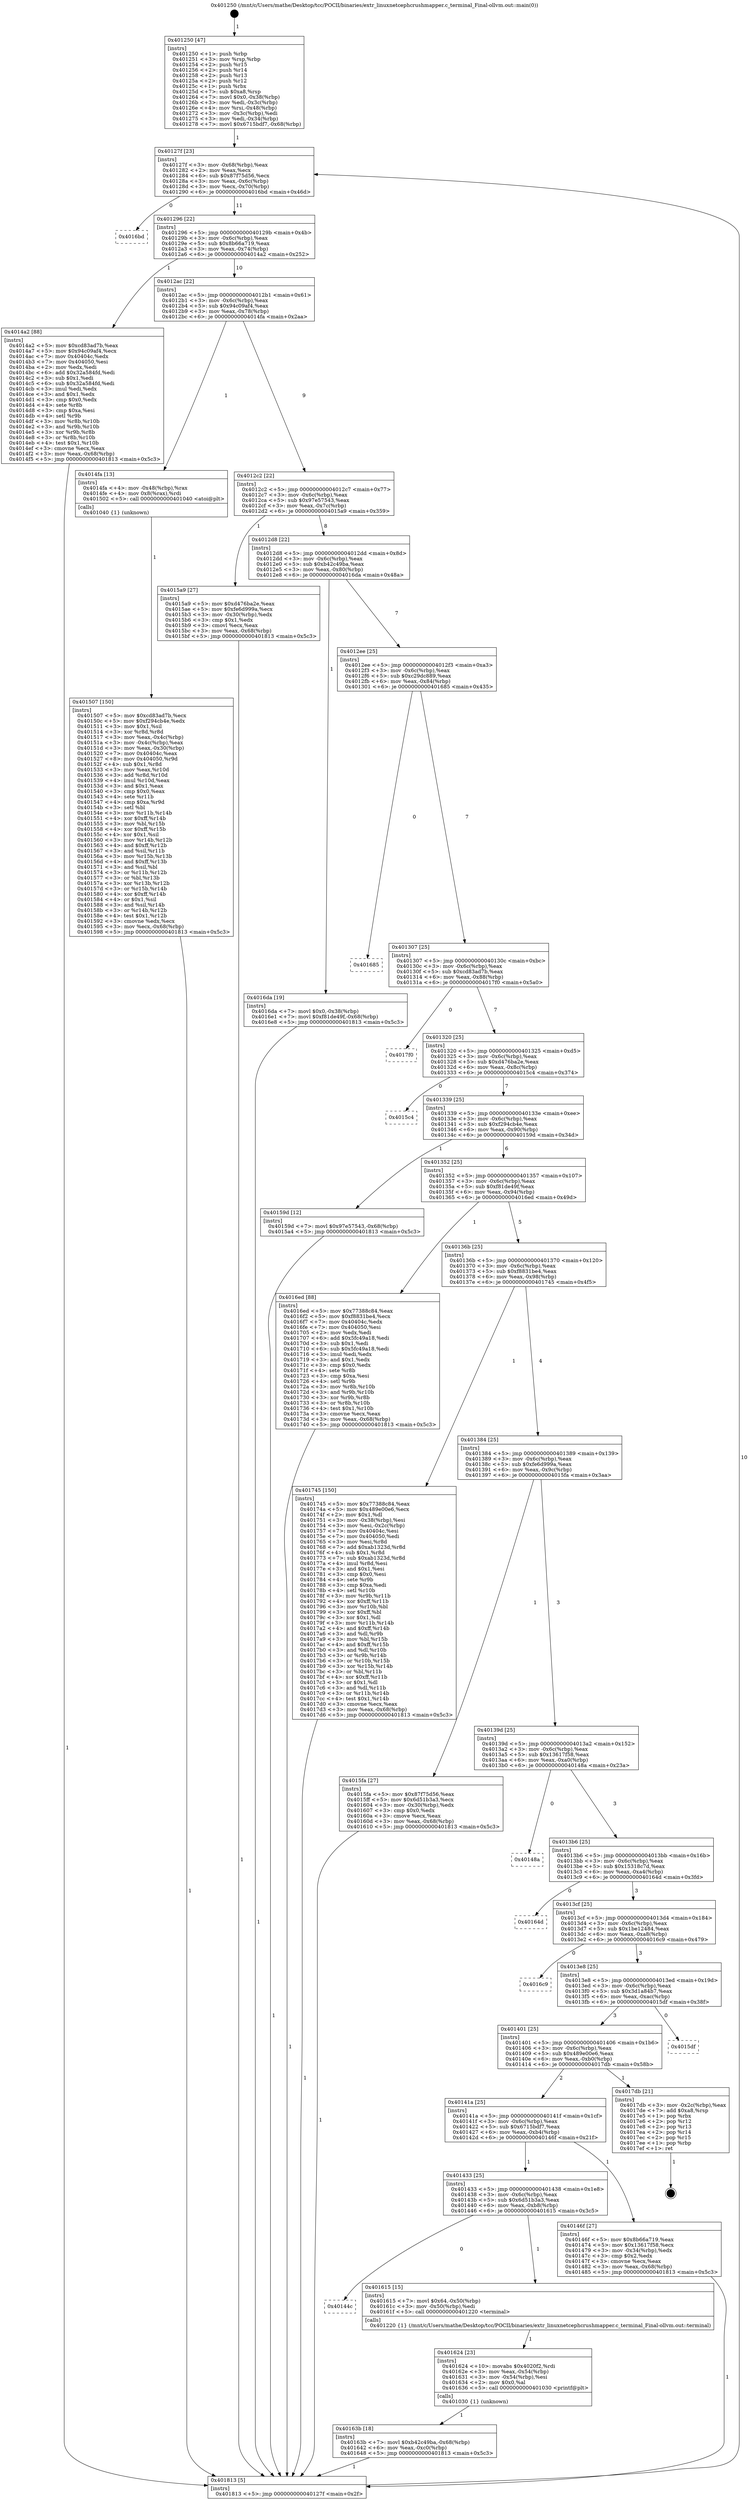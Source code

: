 digraph "0x401250" {
  label = "0x401250 (/mnt/c/Users/mathe/Desktop/tcc/POCII/binaries/extr_linuxnetcephcrushmapper.c_terminal_Final-ollvm.out::main(0))"
  labelloc = "t"
  node[shape=record]

  Entry [label="",width=0.3,height=0.3,shape=circle,fillcolor=black,style=filled]
  "0x40127f" [label="{
     0x40127f [23]\l
     | [instrs]\l
     &nbsp;&nbsp;0x40127f \<+3\>: mov -0x68(%rbp),%eax\l
     &nbsp;&nbsp;0x401282 \<+2\>: mov %eax,%ecx\l
     &nbsp;&nbsp;0x401284 \<+6\>: sub $0x87f75d56,%ecx\l
     &nbsp;&nbsp;0x40128a \<+3\>: mov %eax,-0x6c(%rbp)\l
     &nbsp;&nbsp;0x40128d \<+3\>: mov %ecx,-0x70(%rbp)\l
     &nbsp;&nbsp;0x401290 \<+6\>: je 00000000004016bd \<main+0x46d\>\l
  }"]
  "0x4016bd" [label="{
     0x4016bd\l
  }", style=dashed]
  "0x401296" [label="{
     0x401296 [22]\l
     | [instrs]\l
     &nbsp;&nbsp;0x401296 \<+5\>: jmp 000000000040129b \<main+0x4b\>\l
     &nbsp;&nbsp;0x40129b \<+3\>: mov -0x6c(%rbp),%eax\l
     &nbsp;&nbsp;0x40129e \<+5\>: sub $0x8b66a719,%eax\l
     &nbsp;&nbsp;0x4012a3 \<+3\>: mov %eax,-0x74(%rbp)\l
     &nbsp;&nbsp;0x4012a6 \<+6\>: je 00000000004014a2 \<main+0x252\>\l
  }"]
  Exit [label="",width=0.3,height=0.3,shape=circle,fillcolor=black,style=filled,peripheries=2]
  "0x4014a2" [label="{
     0x4014a2 [88]\l
     | [instrs]\l
     &nbsp;&nbsp;0x4014a2 \<+5\>: mov $0xcd83ad7b,%eax\l
     &nbsp;&nbsp;0x4014a7 \<+5\>: mov $0x94c09af4,%ecx\l
     &nbsp;&nbsp;0x4014ac \<+7\>: mov 0x40404c,%edx\l
     &nbsp;&nbsp;0x4014b3 \<+7\>: mov 0x404050,%esi\l
     &nbsp;&nbsp;0x4014ba \<+2\>: mov %edx,%edi\l
     &nbsp;&nbsp;0x4014bc \<+6\>: add $0x32a584fd,%edi\l
     &nbsp;&nbsp;0x4014c2 \<+3\>: sub $0x1,%edi\l
     &nbsp;&nbsp;0x4014c5 \<+6\>: sub $0x32a584fd,%edi\l
     &nbsp;&nbsp;0x4014cb \<+3\>: imul %edi,%edx\l
     &nbsp;&nbsp;0x4014ce \<+3\>: and $0x1,%edx\l
     &nbsp;&nbsp;0x4014d1 \<+3\>: cmp $0x0,%edx\l
     &nbsp;&nbsp;0x4014d4 \<+4\>: sete %r8b\l
     &nbsp;&nbsp;0x4014d8 \<+3\>: cmp $0xa,%esi\l
     &nbsp;&nbsp;0x4014db \<+4\>: setl %r9b\l
     &nbsp;&nbsp;0x4014df \<+3\>: mov %r8b,%r10b\l
     &nbsp;&nbsp;0x4014e2 \<+3\>: and %r9b,%r10b\l
     &nbsp;&nbsp;0x4014e5 \<+3\>: xor %r9b,%r8b\l
     &nbsp;&nbsp;0x4014e8 \<+3\>: or %r8b,%r10b\l
     &nbsp;&nbsp;0x4014eb \<+4\>: test $0x1,%r10b\l
     &nbsp;&nbsp;0x4014ef \<+3\>: cmovne %ecx,%eax\l
     &nbsp;&nbsp;0x4014f2 \<+3\>: mov %eax,-0x68(%rbp)\l
     &nbsp;&nbsp;0x4014f5 \<+5\>: jmp 0000000000401813 \<main+0x5c3\>\l
  }"]
  "0x4012ac" [label="{
     0x4012ac [22]\l
     | [instrs]\l
     &nbsp;&nbsp;0x4012ac \<+5\>: jmp 00000000004012b1 \<main+0x61\>\l
     &nbsp;&nbsp;0x4012b1 \<+3\>: mov -0x6c(%rbp),%eax\l
     &nbsp;&nbsp;0x4012b4 \<+5\>: sub $0x94c09af4,%eax\l
     &nbsp;&nbsp;0x4012b9 \<+3\>: mov %eax,-0x78(%rbp)\l
     &nbsp;&nbsp;0x4012bc \<+6\>: je 00000000004014fa \<main+0x2aa\>\l
  }"]
  "0x40163b" [label="{
     0x40163b [18]\l
     | [instrs]\l
     &nbsp;&nbsp;0x40163b \<+7\>: movl $0xb42c49ba,-0x68(%rbp)\l
     &nbsp;&nbsp;0x401642 \<+6\>: mov %eax,-0xc0(%rbp)\l
     &nbsp;&nbsp;0x401648 \<+5\>: jmp 0000000000401813 \<main+0x5c3\>\l
  }"]
  "0x4014fa" [label="{
     0x4014fa [13]\l
     | [instrs]\l
     &nbsp;&nbsp;0x4014fa \<+4\>: mov -0x48(%rbp),%rax\l
     &nbsp;&nbsp;0x4014fe \<+4\>: mov 0x8(%rax),%rdi\l
     &nbsp;&nbsp;0x401502 \<+5\>: call 0000000000401040 \<atoi@plt\>\l
     | [calls]\l
     &nbsp;&nbsp;0x401040 \{1\} (unknown)\l
  }"]
  "0x4012c2" [label="{
     0x4012c2 [22]\l
     | [instrs]\l
     &nbsp;&nbsp;0x4012c2 \<+5\>: jmp 00000000004012c7 \<main+0x77\>\l
     &nbsp;&nbsp;0x4012c7 \<+3\>: mov -0x6c(%rbp),%eax\l
     &nbsp;&nbsp;0x4012ca \<+5\>: sub $0x97e57543,%eax\l
     &nbsp;&nbsp;0x4012cf \<+3\>: mov %eax,-0x7c(%rbp)\l
     &nbsp;&nbsp;0x4012d2 \<+6\>: je 00000000004015a9 \<main+0x359\>\l
  }"]
  "0x401624" [label="{
     0x401624 [23]\l
     | [instrs]\l
     &nbsp;&nbsp;0x401624 \<+10\>: movabs $0x4020f2,%rdi\l
     &nbsp;&nbsp;0x40162e \<+3\>: mov %eax,-0x54(%rbp)\l
     &nbsp;&nbsp;0x401631 \<+3\>: mov -0x54(%rbp),%esi\l
     &nbsp;&nbsp;0x401634 \<+2\>: mov $0x0,%al\l
     &nbsp;&nbsp;0x401636 \<+5\>: call 0000000000401030 \<printf@plt\>\l
     | [calls]\l
     &nbsp;&nbsp;0x401030 \{1\} (unknown)\l
  }"]
  "0x4015a9" [label="{
     0x4015a9 [27]\l
     | [instrs]\l
     &nbsp;&nbsp;0x4015a9 \<+5\>: mov $0xd476ba2e,%eax\l
     &nbsp;&nbsp;0x4015ae \<+5\>: mov $0xfe6d999a,%ecx\l
     &nbsp;&nbsp;0x4015b3 \<+3\>: mov -0x30(%rbp),%edx\l
     &nbsp;&nbsp;0x4015b6 \<+3\>: cmp $0x1,%edx\l
     &nbsp;&nbsp;0x4015b9 \<+3\>: cmovl %ecx,%eax\l
     &nbsp;&nbsp;0x4015bc \<+3\>: mov %eax,-0x68(%rbp)\l
     &nbsp;&nbsp;0x4015bf \<+5\>: jmp 0000000000401813 \<main+0x5c3\>\l
  }"]
  "0x4012d8" [label="{
     0x4012d8 [22]\l
     | [instrs]\l
     &nbsp;&nbsp;0x4012d8 \<+5\>: jmp 00000000004012dd \<main+0x8d\>\l
     &nbsp;&nbsp;0x4012dd \<+3\>: mov -0x6c(%rbp),%eax\l
     &nbsp;&nbsp;0x4012e0 \<+5\>: sub $0xb42c49ba,%eax\l
     &nbsp;&nbsp;0x4012e5 \<+3\>: mov %eax,-0x80(%rbp)\l
     &nbsp;&nbsp;0x4012e8 \<+6\>: je 00000000004016da \<main+0x48a\>\l
  }"]
  "0x40144c" [label="{
     0x40144c\l
  }", style=dashed]
  "0x4016da" [label="{
     0x4016da [19]\l
     | [instrs]\l
     &nbsp;&nbsp;0x4016da \<+7\>: movl $0x0,-0x38(%rbp)\l
     &nbsp;&nbsp;0x4016e1 \<+7\>: movl $0xf81de49f,-0x68(%rbp)\l
     &nbsp;&nbsp;0x4016e8 \<+5\>: jmp 0000000000401813 \<main+0x5c3\>\l
  }"]
  "0x4012ee" [label="{
     0x4012ee [25]\l
     | [instrs]\l
     &nbsp;&nbsp;0x4012ee \<+5\>: jmp 00000000004012f3 \<main+0xa3\>\l
     &nbsp;&nbsp;0x4012f3 \<+3\>: mov -0x6c(%rbp),%eax\l
     &nbsp;&nbsp;0x4012f6 \<+5\>: sub $0xc29dc889,%eax\l
     &nbsp;&nbsp;0x4012fb \<+6\>: mov %eax,-0x84(%rbp)\l
     &nbsp;&nbsp;0x401301 \<+6\>: je 0000000000401685 \<main+0x435\>\l
  }"]
  "0x401615" [label="{
     0x401615 [15]\l
     | [instrs]\l
     &nbsp;&nbsp;0x401615 \<+7\>: movl $0x64,-0x50(%rbp)\l
     &nbsp;&nbsp;0x40161c \<+3\>: mov -0x50(%rbp),%edi\l
     &nbsp;&nbsp;0x40161f \<+5\>: call 0000000000401220 \<terminal\>\l
     | [calls]\l
     &nbsp;&nbsp;0x401220 \{1\} (/mnt/c/Users/mathe/Desktop/tcc/POCII/binaries/extr_linuxnetcephcrushmapper.c_terminal_Final-ollvm.out::terminal)\l
  }"]
  "0x401685" [label="{
     0x401685\l
  }", style=dashed]
  "0x401307" [label="{
     0x401307 [25]\l
     | [instrs]\l
     &nbsp;&nbsp;0x401307 \<+5\>: jmp 000000000040130c \<main+0xbc\>\l
     &nbsp;&nbsp;0x40130c \<+3\>: mov -0x6c(%rbp),%eax\l
     &nbsp;&nbsp;0x40130f \<+5\>: sub $0xcd83ad7b,%eax\l
     &nbsp;&nbsp;0x401314 \<+6\>: mov %eax,-0x88(%rbp)\l
     &nbsp;&nbsp;0x40131a \<+6\>: je 00000000004017f0 \<main+0x5a0\>\l
  }"]
  "0x401507" [label="{
     0x401507 [150]\l
     | [instrs]\l
     &nbsp;&nbsp;0x401507 \<+5\>: mov $0xcd83ad7b,%ecx\l
     &nbsp;&nbsp;0x40150c \<+5\>: mov $0xf294cb4e,%edx\l
     &nbsp;&nbsp;0x401511 \<+3\>: mov $0x1,%sil\l
     &nbsp;&nbsp;0x401514 \<+3\>: xor %r8d,%r8d\l
     &nbsp;&nbsp;0x401517 \<+3\>: mov %eax,-0x4c(%rbp)\l
     &nbsp;&nbsp;0x40151a \<+3\>: mov -0x4c(%rbp),%eax\l
     &nbsp;&nbsp;0x40151d \<+3\>: mov %eax,-0x30(%rbp)\l
     &nbsp;&nbsp;0x401520 \<+7\>: mov 0x40404c,%eax\l
     &nbsp;&nbsp;0x401527 \<+8\>: mov 0x404050,%r9d\l
     &nbsp;&nbsp;0x40152f \<+4\>: sub $0x1,%r8d\l
     &nbsp;&nbsp;0x401533 \<+3\>: mov %eax,%r10d\l
     &nbsp;&nbsp;0x401536 \<+3\>: add %r8d,%r10d\l
     &nbsp;&nbsp;0x401539 \<+4\>: imul %r10d,%eax\l
     &nbsp;&nbsp;0x40153d \<+3\>: and $0x1,%eax\l
     &nbsp;&nbsp;0x401540 \<+3\>: cmp $0x0,%eax\l
     &nbsp;&nbsp;0x401543 \<+4\>: sete %r11b\l
     &nbsp;&nbsp;0x401547 \<+4\>: cmp $0xa,%r9d\l
     &nbsp;&nbsp;0x40154b \<+3\>: setl %bl\l
     &nbsp;&nbsp;0x40154e \<+3\>: mov %r11b,%r14b\l
     &nbsp;&nbsp;0x401551 \<+4\>: xor $0xff,%r14b\l
     &nbsp;&nbsp;0x401555 \<+3\>: mov %bl,%r15b\l
     &nbsp;&nbsp;0x401558 \<+4\>: xor $0xff,%r15b\l
     &nbsp;&nbsp;0x40155c \<+4\>: xor $0x1,%sil\l
     &nbsp;&nbsp;0x401560 \<+3\>: mov %r14b,%r12b\l
     &nbsp;&nbsp;0x401563 \<+4\>: and $0xff,%r12b\l
     &nbsp;&nbsp;0x401567 \<+3\>: and %sil,%r11b\l
     &nbsp;&nbsp;0x40156a \<+3\>: mov %r15b,%r13b\l
     &nbsp;&nbsp;0x40156d \<+4\>: and $0xff,%r13b\l
     &nbsp;&nbsp;0x401571 \<+3\>: and %sil,%bl\l
     &nbsp;&nbsp;0x401574 \<+3\>: or %r11b,%r12b\l
     &nbsp;&nbsp;0x401577 \<+3\>: or %bl,%r13b\l
     &nbsp;&nbsp;0x40157a \<+3\>: xor %r13b,%r12b\l
     &nbsp;&nbsp;0x40157d \<+3\>: or %r15b,%r14b\l
     &nbsp;&nbsp;0x401580 \<+4\>: xor $0xff,%r14b\l
     &nbsp;&nbsp;0x401584 \<+4\>: or $0x1,%sil\l
     &nbsp;&nbsp;0x401588 \<+3\>: and %sil,%r14b\l
     &nbsp;&nbsp;0x40158b \<+3\>: or %r14b,%r12b\l
     &nbsp;&nbsp;0x40158e \<+4\>: test $0x1,%r12b\l
     &nbsp;&nbsp;0x401592 \<+3\>: cmovne %edx,%ecx\l
     &nbsp;&nbsp;0x401595 \<+3\>: mov %ecx,-0x68(%rbp)\l
     &nbsp;&nbsp;0x401598 \<+5\>: jmp 0000000000401813 \<main+0x5c3\>\l
  }"]
  "0x4017f0" [label="{
     0x4017f0\l
  }", style=dashed]
  "0x401320" [label="{
     0x401320 [25]\l
     | [instrs]\l
     &nbsp;&nbsp;0x401320 \<+5\>: jmp 0000000000401325 \<main+0xd5\>\l
     &nbsp;&nbsp;0x401325 \<+3\>: mov -0x6c(%rbp),%eax\l
     &nbsp;&nbsp;0x401328 \<+5\>: sub $0xd476ba2e,%eax\l
     &nbsp;&nbsp;0x40132d \<+6\>: mov %eax,-0x8c(%rbp)\l
     &nbsp;&nbsp;0x401333 \<+6\>: je 00000000004015c4 \<main+0x374\>\l
  }"]
  "0x401250" [label="{
     0x401250 [47]\l
     | [instrs]\l
     &nbsp;&nbsp;0x401250 \<+1\>: push %rbp\l
     &nbsp;&nbsp;0x401251 \<+3\>: mov %rsp,%rbp\l
     &nbsp;&nbsp;0x401254 \<+2\>: push %r15\l
     &nbsp;&nbsp;0x401256 \<+2\>: push %r14\l
     &nbsp;&nbsp;0x401258 \<+2\>: push %r13\l
     &nbsp;&nbsp;0x40125a \<+2\>: push %r12\l
     &nbsp;&nbsp;0x40125c \<+1\>: push %rbx\l
     &nbsp;&nbsp;0x40125d \<+7\>: sub $0xa8,%rsp\l
     &nbsp;&nbsp;0x401264 \<+7\>: movl $0x0,-0x38(%rbp)\l
     &nbsp;&nbsp;0x40126b \<+3\>: mov %edi,-0x3c(%rbp)\l
     &nbsp;&nbsp;0x40126e \<+4\>: mov %rsi,-0x48(%rbp)\l
     &nbsp;&nbsp;0x401272 \<+3\>: mov -0x3c(%rbp),%edi\l
     &nbsp;&nbsp;0x401275 \<+3\>: mov %edi,-0x34(%rbp)\l
     &nbsp;&nbsp;0x401278 \<+7\>: movl $0x6715bdf7,-0x68(%rbp)\l
  }"]
  "0x4015c4" [label="{
     0x4015c4\l
  }", style=dashed]
  "0x401339" [label="{
     0x401339 [25]\l
     | [instrs]\l
     &nbsp;&nbsp;0x401339 \<+5\>: jmp 000000000040133e \<main+0xee\>\l
     &nbsp;&nbsp;0x40133e \<+3\>: mov -0x6c(%rbp),%eax\l
     &nbsp;&nbsp;0x401341 \<+5\>: sub $0xf294cb4e,%eax\l
     &nbsp;&nbsp;0x401346 \<+6\>: mov %eax,-0x90(%rbp)\l
     &nbsp;&nbsp;0x40134c \<+6\>: je 000000000040159d \<main+0x34d\>\l
  }"]
  "0x401813" [label="{
     0x401813 [5]\l
     | [instrs]\l
     &nbsp;&nbsp;0x401813 \<+5\>: jmp 000000000040127f \<main+0x2f\>\l
  }"]
  "0x40159d" [label="{
     0x40159d [12]\l
     | [instrs]\l
     &nbsp;&nbsp;0x40159d \<+7\>: movl $0x97e57543,-0x68(%rbp)\l
     &nbsp;&nbsp;0x4015a4 \<+5\>: jmp 0000000000401813 \<main+0x5c3\>\l
  }"]
  "0x401352" [label="{
     0x401352 [25]\l
     | [instrs]\l
     &nbsp;&nbsp;0x401352 \<+5\>: jmp 0000000000401357 \<main+0x107\>\l
     &nbsp;&nbsp;0x401357 \<+3\>: mov -0x6c(%rbp),%eax\l
     &nbsp;&nbsp;0x40135a \<+5\>: sub $0xf81de49f,%eax\l
     &nbsp;&nbsp;0x40135f \<+6\>: mov %eax,-0x94(%rbp)\l
     &nbsp;&nbsp;0x401365 \<+6\>: je 00000000004016ed \<main+0x49d\>\l
  }"]
  "0x401433" [label="{
     0x401433 [25]\l
     | [instrs]\l
     &nbsp;&nbsp;0x401433 \<+5\>: jmp 0000000000401438 \<main+0x1e8\>\l
     &nbsp;&nbsp;0x401438 \<+3\>: mov -0x6c(%rbp),%eax\l
     &nbsp;&nbsp;0x40143b \<+5\>: sub $0x6d51b3a3,%eax\l
     &nbsp;&nbsp;0x401440 \<+6\>: mov %eax,-0xb8(%rbp)\l
     &nbsp;&nbsp;0x401446 \<+6\>: je 0000000000401615 \<main+0x3c5\>\l
  }"]
  "0x4016ed" [label="{
     0x4016ed [88]\l
     | [instrs]\l
     &nbsp;&nbsp;0x4016ed \<+5\>: mov $0x77388c84,%eax\l
     &nbsp;&nbsp;0x4016f2 \<+5\>: mov $0xf8831be4,%ecx\l
     &nbsp;&nbsp;0x4016f7 \<+7\>: mov 0x40404c,%edx\l
     &nbsp;&nbsp;0x4016fe \<+7\>: mov 0x404050,%esi\l
     &nbsp;&nbsp;0x401705 \<+2\>: mov %edx,%edi\l
     &nbsp;&nbsp;0x401707 \<+6\>: add $0x5fc49a18,%edi\l
     &nbsp;&nbsp;0x40170d \<+3\>: sub $0x1,%edi\l
     &nbsp;&nbsp;0x401710 \<+6\>: sub $0x5fc49a18,%edi\l
     &nbsp;&nbsp;0x401716 \<+3\>: imul %edi,%edx\l
     &nbsp;&nbsp;0x401719 \<+3\>: and $0x1,%edx\l
     &nbsp;&nbsp;0x40171c \<+3\>: cmp $0x0,%edx\l
     &nbsp;&nbsp;0x40171f \<+4\>: sete %r8b\l
     &nbsp;&nbsp;0x401723 \<+3\>: cmp $0xa,%esi\l
     &nbsp;&nbsp;0x401726 \<+4\>: setl %r9b\l
     &nbsp;&nbsp;0x40172a \<+3\>: mov %r8b,%r10b\l
     &nbsp;&nbsp;0x40172d \<+3\>: and %r9b,%r10b\l
     &nbsp;&nbsp;0x401730 \<+3\>: xor %r9b,%r8b\l
     &nbsp;&nbsp;0x401733 \<+3\>: or %r8b,%r10b\l
     &nbsp;&nbsp;0x401736 \<+4\>: test $0x1,%r10b\l
     &nbsp;&nbsp;0x40173a \<+3\>: cmovne %ecx,%eax\l
     &nbsp;&nbsp;0x40173d \<+3\>: mov %eax,-0x68(%rbp)\l
     &nbsp;&nbsp;0x401740 \<+5\>: jmp 0000000000401813 \<main+0x5c3\>\l
  }"]
  "0x40136b" [label="{
     0x40136b [25]\l
     | [instrs]\l
     &nbsp;&nbsp;0x40136b \<+5\>: jmp 0000000000401370 \<main+0x120\>\l
     &nbsp;&nbsp;0x401370 \<+3\>: mov -0x6c(%rbp),%eax\l
     &nbsp;&nbsp;0x401373 \<+5\>: sub $0xf8831be4,%eax\l
     &nbsp;&nbsp;0x401378 \<+6\>: mov %eax,-0x98(%rbp)\l
     &nbsp;&nbsp;0x40137e \<+6\>: je 0000000000401745 \<main+0x4f5\>\l
  }"]
  "0x40146f" [label="{
     0x40146f [27]\l
     | [instrs]\l
     &nbsp;&nbsp;0x40146f \<+5\>: mov $0x8b66a719,%eax\l
     &nbsp;&nbsp;0x401474 \<+5\>: mov $0x13617f58,%ecx\l
     &nbsp;&nbsp;0x401479 \<+3\>: mov -0x34(%rbp),%edx\l
     &nbsp;&nbsp;0x40147c \<+3\>: cmp $0x2,%edx\l
     &nbsp;&nbsp;0x40147f \<+3\>: cmovne %ecx,%eax\l
     &nbsp;&nbsp;0x401482 \<+3\>: mov %eax,-0x68(%rbp)\l
     &nbsp;&nbsp;0x401485 \<+5\>: jmp 0000000000401813 \<main+0x5c3\>\l
  }"]
  "0x401745" [label="{
     0x401745 [150]\l
     | [instrs]\l
     &nbsp;&nbsp;0x401745 \<+5\>: mov $0x77388c84,%eax\l
     &nbsp;&nbsp;0x40174a \<+5\>: mov $0x489e00e6,%ecx\l
     &nbsp;&nbsp;0x40174f \<+2\>: mov $0x1,%dl\l
     &nbsp;&nbsp;0x401751 \<+3\>: mov -0x38(%rbp),%esi\l
     &nbsp;&nbsp;0x401754 \<+3\>: mov %esi,-0x2c(%rbp)\l
     &nbsp;&nbsp;0x401757 \<+7\>: mov 0x40404c,%esi\l
     &nbsp;&nbsp;0x40175e \<+7\>: mov 0x404050,%edi\l
     &nbsp;&nbsp;0x401765 \<+3\>: mov %esi,%r8d\l
     &nbsp;&nbsp;0x401768 \<+7\>: add $0xab1323d,%r8d\l
     &nbsp;&nbsp;0x40176f \<+4\>: sub $0x1,%r8d\l
     &nbsp;&nbsp;0x401773 \<+7\>: sub $0xab1323d,%r8d\l
     &nbsp;&nbsp;0x40177a \<+4\>: imul %r8d,%esi\l
     &nbsp;&nbsp;0x40177e \<+3\>: and $0x1,%esi\l
     &nbsp;&nbsp;0x401781 \<+3\>: cmp $0x0,%esi\l
     &nbsp;&nbsp;0x401784 \<+4\>: sete %r9b\l
     &nbsp;&nbsp;0x401788 \<+3\>: cmp $0xa,%edi\l
     &nbsp;&nbsp;0x40178b \<+4\>: setl %r10b\l
     &nbsp;&nbsp;0x40178f \<+3\>: mov %r9b,%r11b\l
     &nbsp;&nbsp;0x401792 \<+4\>: xor $0xff,%r11b\l
     &nbsp;&nbsp;0x401796 \<+3\>: mov %r10b,%bl\l
     &nbsp;&nbsp;0x401799 \<+3\>: xor $0xff,%bl\l
     &nbsp;&nbsp;0x40179c \<+3\>: xor $0x1,%dl\l
     &nbsp;&nbsp;0x40179f \<+3\>: mov %r11b,%r14b\l
     &nbsp;&nbsp;0x4017a2 \<+4\>: and $0xff,%r14b\l
     &nbsp;&nbsp;0x4017a6 \<+3\>: and %dl,%r9b\l
     &nbsp;&nbsp;0x4017a9 \<+3\>: mov %bl,%r15b\l
     &nbsp;&nbsp;0x4017ac \<+4\>: and $0xff,%r15b\l
     &nbsp;&nbsp;0x4017b0 \<+3\>: and %dl,%r10b\l
     &nbsp;&nbsp;0x4017b3 \<+3\>: or %r9b,%r14b\l
     &nbsp;&nbsp;0x4017b6 \<+3\>: or %r10b,%r15b\l
     &nbsp;&nbsp;0x4017b9 \<+3\>: xor %r15b,%r14b\l
     &nbsp;&nbsp;0x4017bc \<+3\>: or %bl,%r11b\l
     &nbsp;&nbsp;0x4017bf \<+4\>: xor $0xff,%r11b\l
     &nbsp;&nbsp;0x4017c3 \<+3\>: or $0x1,%dl\l
     &nbsp;&nbsp;0x4017c6 \<+3\>: and %dl,%r11b\l
     &nbsp;&nbsp;0x4017c9 \<+3\>: or %r11b,%r14b\l
     &nbsp;&nbsp;0x4017cc \<+4\>: test $0x1,%r14b\l
     &nbsp;&nbsp;0x4017d0 \<+3\>: cmovne %ecx,%eax\l
     &nbsp;&nbsp;0x4017d3 \<+3\>: mov %eax,-0x68(%rbp)\l
     &nbsp;&nbsp;0x4017d6 \<+5\>: jmp 0000000000401813 \<main+0x5c3\>\l
  }"]
  "0x401384" [label="{
     0x401384 [25]\l
     | [instrs]\l
     &nbsp;&nbsp;0x401384 \<+5\>: jmp 0000000000401389 \<main+0x139\>\l
     &nbsp;&nbsp;0x401389 \<+3\>: mov -0x6c(%rbp),%eax\l
     &nbsp;&nbsp;0x40138c \<+5\>: sub $0xfe6d999a,%eax\l
     &nbsp;&nbsp;0x401391 \<+6\>: mov %eax,-0x9c(%rbp)\l
     &nbsp;&nbsp;0x401397 \<+6\>: je 00000000004015fa \<main+0x3aa\>\l
  }"]
  "0x40141a" [label="{
     0x40141a [25]\l
     | [instrs]\l
     &nbsp;&nbsp;0x40141a \<+5\>: jmp 000000000040141f \<main+0x1cf\>\l
     &nbsp;&nbsp;0x40141f \<+3\>: mov -0x6c(%rbp),%eax\l
     &nbsp;&nbsp;0x401422 \<+5\>: sub $0x6715bdf7,%eax\l
     &nbsp;&nbsp;0x401427 \<+6\>: mov %eax,-0xb4(%rbp)\l
     &nbsp;&nbsp;0x40142d \<+6\>: je 000000000040146f \<main+0x21f\>\l
  }"]
  "0x4015fa" [label="{
     0x4015fa [27]\l
     | [instrs]\l
     &nbsp;&nbsp;0x4015fa \<+5\>: mov $0x87f75d56,%eax\l
     &nbsp;&nbsp;0x4015ff \<+5\>: mov $0x6d51b3a3,%ecx\l
     &nbsp;&nbsp;0x401604 \<+3\>: mov -0x30(%rbp),%edx\l
     &nbsp;&nbsp;0x401607 \<+3\>: cmp $0x0,%edx\l
     &nbsp;&nbsp;0x40160a \<+3\>: cmove %ecx,%eax\l
     &nbsp;&nbsp;0x40160d \<+3\>: mov %eax,-0x68(%rbp)\l
     &nbsp;&nbsp;0x401610 \<+5\>: jmp 0000000000401813 \<main+0x5c3\>\l
  }"]
  "0x40139d" [label="{
     0x40139d [25]\l
     | [instrs]\l
     &nbsp;&nbsp;0x40139d \<+5\>: jmp 00000000004013a2 \<main+0x152\>\l
     &nbsp;&nbsp;0x4013a2 \<+3\>: mov -0x6c(%rbp),%eax\l
     &nbsp;&nbsp;0x4013a5 \<+5\>: sub $0x13617f58,%eax\l
     &nbsp;&nbsp;0x4013aa \<+6\>: mov %eax,-0xa0(%rbp)\l
     &nbsp;&nbsp;0x4013b0 \<+6\>: je 000000000040148a \<main+0x23a\>\l
  }"]
  "0x4017db" [label="{
     0x4017db [21]\l
     | [instrs]\l
     &nbsp;&nbsp;0x4017db \<+3\>: mov -0x2c(%rbp),%eax\l
     &nbsp;&nbsp;0x4017de \<+7\>: add $0xa8,%rsp\l
     &nbsp;&nbsp;0x4017e5 \<+1\>: pop %rbx\l
     &nbsp;&nbsp;0x4017e6 \<+2\>: pop %r12\l
     &nbsp;&nbsp;0x4017e8 \<+2\>: pop %r13\l
     &nbsp;&nbsp;0x4017ea \<+2\>: pop %r14\l
     &nbsp;&nbsp;0x4017ec \<+2\>: pop %r15\l
     &nbsp;&nbsp;0x4017ee \<+1\>: pop %rbp\l
     &nbsp;&nbsp;0x4017ef \<+1\>: ret\l
  }"]
  "0x40148a" [label="{
     0x40148a\l
  }", style=dashed]
  "0x4013b6" [label="{
     0x4013b6 [25]\l
     | [instrs]\l
     &nbsp;&nbsp;0x4013b6 \<+5\>: jmp 00000000004013bb \<main+0x16b\>\l
     &nbsp;&nbsp;0x4013bb \<+3\>: mov -0x6c(%rbp),%eax\l
     &nbsp;&nbsp;0x4013be \<+5\>: sub $0x15318c7d,%eax\l
     &nbsp;&nbsp;0x4013c3 \<+6\>: mov %eax,-0xa4(%rbp)\l
     &nbsp;&nbsp;0x4013c9 \<+6\>: je 000000000040164d \<main+0x3fd\>\l
  }"]
  "0x401401" [label="{
     0x401401 [25]\l
     | [instrs]\l
     &nbsp;&nbsp;0x401401 \<+5\>: jmp 0000000000401406 \<main+0x1b6\>\l
     &nbsp;&nbsp;0x401406 \<+3\>: mov -0x6c(%rbp),%eax\l
     &nbsp;&nbsp;0x401409 \<+5\>: sub $0x489e00e6,%eax\l
     &nbsp;&nbsp;0x40140e \<+6\>: mov %eax,-0xb0(%rbp)\l
     &nbsp;&nbsp;0x401414 \<+6\>: je 00000000004017db \<main+0x58b\>\l
  }"]
  "0x40164d" [label="{
     0x40164d\l
  }", style=dashed]
  "0x4013cf" [label="{
     0x4013cf [25]\l
     | [instrs]\l
     &nbsp;&nbsp;0x4013cf \<+5\>: jmp 00000000004013d4 \<main+0x184\>\l
     &nbsp;&nbsp;0x4013d4 \<+3\>: mov -0x6c(%rbp),%eax\l
     &nbsp;&nbsp;0x4013d7 \<+5\>: sub $0x1be12484,%eax\l
     &nbsp;&nbsp;0x4013dc \<+6\>: mov %eax,-0xa8(%rbp)\l
     &nbsp;&nbsp;0x4013e2 \<+6\>: je 00000000004016c9 \<main+0x479\>\l
  }"]
  "0x4015df" [label="{
     0x4015df\l
  }", style=dashed]
  "0x4016c9" [label="{
     0x4016c9\l
  }", style=dashed]
  "0x4013e8" [label="{
     0x4013e8 [25]\l
     | [instrs]\l
     &nbsp;&nbsp;0x4013e8 \<+5\>: jmp 00000000004013ed \<main+0x19d\>\l
     &nbsp;&nbsp;0x4013ed \<+3\>: mov -0x6c(%rbp),%eax\l
     &nbsp;&nbsp;0x4013f0 \<+5\>: sub $0x3d1a84b7,%eax\l
     &nbsp;&nbsp;0x4013f5 \<+6\>: mov %eax,-0xac(%rbp)\l
     &nbsp;&nbsp;0x4013fb \<+6\>: je 00000000004015df \<main+0x38f\>\l
  }"]
  Entry -> "0x401250" [label=" 1"]
  "0x40127f" -> "0x4016bd" [label=" 0"]
  "0x40127f" -> "0x401296" [label=" 11"]
  "0x4017db" -> Exit [label=" 1"]
  "0x401296" -> "0x4014a2" [label=" 1"]
  "0x401296" -> "0x4012ac" [label=" 10"]
  "0x401745" -> "0x401813" [label=" 1"]
  "0x4012ac" -> "0x4014fa" [label=" 1"]
  "0x4012ac" -> "0x4012c2" [label=" 9"]
  "0x4016ed" -> "0x401813" [label=" 1"]
  "0x4012c2" -> "0x4015a9" [label=" 1"]
  "0x4012c2" -> "0x4012d8" [label=" 8"]
  "0x4016da" -> "0x401813" [label=" 1"]
  "0x4012d8" -> "0x4016da" [label=" 1"]
  "0x4012d8" -> "0x4012ee" [label=" 7"]
  "0x40163b" -> "0x401813" [label=" 1"]
  "0x4012ee" -> "0x401685" [label=" 0"]
  "0x4012ee" -> "0x401307" [label=" 7"]
  "0x401624" -> "0x40163b" [label=" 1"]
  "0x401307" -> "0x4017f0" [label=" 0"]
  "0x401307" -> "0x401320" [label=" 7"]
  "0x401433" -> "0x40144c" [label=" 0"]
  "0x401320" -> "0x4015c4" [label=" 0"]
  "0x401320" -> "0x401339" [label=" 7"]
  "0x401433" -> "0x401615" [label=" 1"]
  "0x401339" -> "0x40159d" [label=" 1"]
  "0x401339" -> "0x401352" [label=" 6"]
  "0x401615" -> "0x401624" [label=" 1"]
  "0x401352" -> "0x4016ed" [label=" 1"]
  "0x401352" -> "0x40136b" [label=" 5"]
  "0x4015fa" -> "0x401813" [label=" 1"]
  "0x40136b" -> "0x401745" [label=" 1"]
  "0x40136b" -> "0x401384" [label=" 4"]
  "0x4015a9" -> "0x401813" [label=" 1"]
  "0x401384" -> "0x4015fa" [label=" 1"]
  "0x401384" -> "0x40139d" [label=" 3"]
  "0x401507" -> "0x401813" [label=" 1"]
  "0x40139d" -> "0x40148a" [label=" 0"]
  "0x40139d" -> "0x4013b6" [label=" 3"]
  "0x4014fa" -> "0x401507" [label=" 1"]
  "0x4013b6" -> "0x40164d" [label=" 0"]
  "0x4013b6" -> "0x4013cf" [label=" 3"]
  "0x401813" -> "0x40127f" [label=" 10"]
  "0x4013cf" -> "0x4016c9" [label=" 0"]
  "0x4013cf" -> "0x4013e8" [label=" 3"]
  "0x401250" -> "0x40127f" [label=" 1"]
  "0x4013e8" -> "0x4015df" [label=" 0"]
  "0x4013e8" -> "0x401401" [label=" 3"]
  "0x4014a2" -> "0x401813" [label=" 1"]
  "0x401401" -> "0x4017db" [label=" 1"]
  "0x401401" -> "0x40141a" [label=" 2"]
  "0x40159d" -> "0x401813" [label=" 1"]
  "0x40141a" -> "0x40146f" [label=" 1"]
  "0x40141a" -> "0x401433" [label=" 1"]
  "0x40146f" -> "0x401813" [label=" 1"]
}
